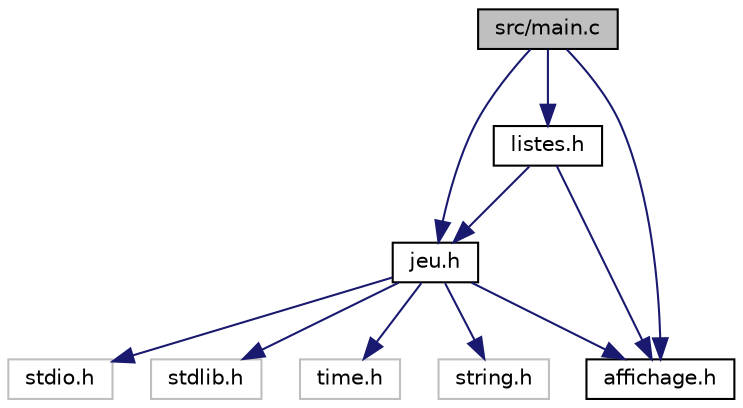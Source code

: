 digraph "src/main.c"
{
 // LATEX_PDF_SIZE
  edge [fontname="Helvetica",fontsize="10",labelfontname="Helvetica",labelfontsize="10"];
  node [fontname="Helvetica",fontsize="10",shape=record];
  Node1 [label="src/main.c",height=0.2,width=0.4,color="black", fillcolor="grey75", style="filled", fontcolor="black",tooltip="fichier main"];
  Node1 -> Node2 [color="midnightblue",fontsize="10",style="solid"];
  Node2 [label="jeu.h",height=0.2,width=0.4,color="black", fillcolor="white", style="filled",URL="$jeu_8h.html",tooltip="fichier de l'ensemble des appels de fonctions pour le bon fonctionnement du jeu"];
  Node2 -> Node3 [color="midnightblue",fontsize="10",style="solid"];
  Node3 [label="stdio.h",height=0.2,width=0.4,color="grey75", fillcolor="white", style="filled",tooltip=" "];
  Node2 -> Node4 [color="midnightblue",fontsize="10",style="solid"];
  Node4 [label="stdlib.h",height=0.2,width=0.4,color="grey75", fillcolor="white", style="filled",tooltip=" "];
  Node2 -> Node5 [color="midnightblue",fontsize="10",style="solid"];
  Node5 [label="time.h",height=0.2,width=0.4,color="grey75", fillcolor="white", style="filled",tooltip=" "];
  Node2 -> Node6 [color="midnightblue",fontsize="10",style="solid"];
  Node6 [label="string.h",height=0.2,width=0.4,color="grey75", fillcolor="white", style="filled",tooltip=" "];
  Node2 -> Node7 [color="midnightblue",fontsize="10",style="solid"];
  Node7 [label="affichage.h",height=0.2,width=0.4,color="black", fillcolor="white", style="filled",URL="$affichage_8h.html",tooltip="fichier de l'ensemble des appels des fonctions pour l'affichage"];
  Node1 -> Node7 [color="midnightblue",fontsize="10",style="solid"];
  Node1 -> Node8 [color="midnightblue",fontsize="10",style="solid"];
  Node8 [label="listes.h",height=0.2,width=0.4,color="black", fillcolor="white", style="filled",URL="$listes_8h.html",tooltip="Fichier d'appel de l'ensemble de fonctions qui permet l'utilisation des listes."];
  Node8 -> Node2 [color="midnightblue",fontsize="10",style="solid"];
  Node8 -> Node7 [color="midnightblue",fontsize="10",style="solid"];
}
